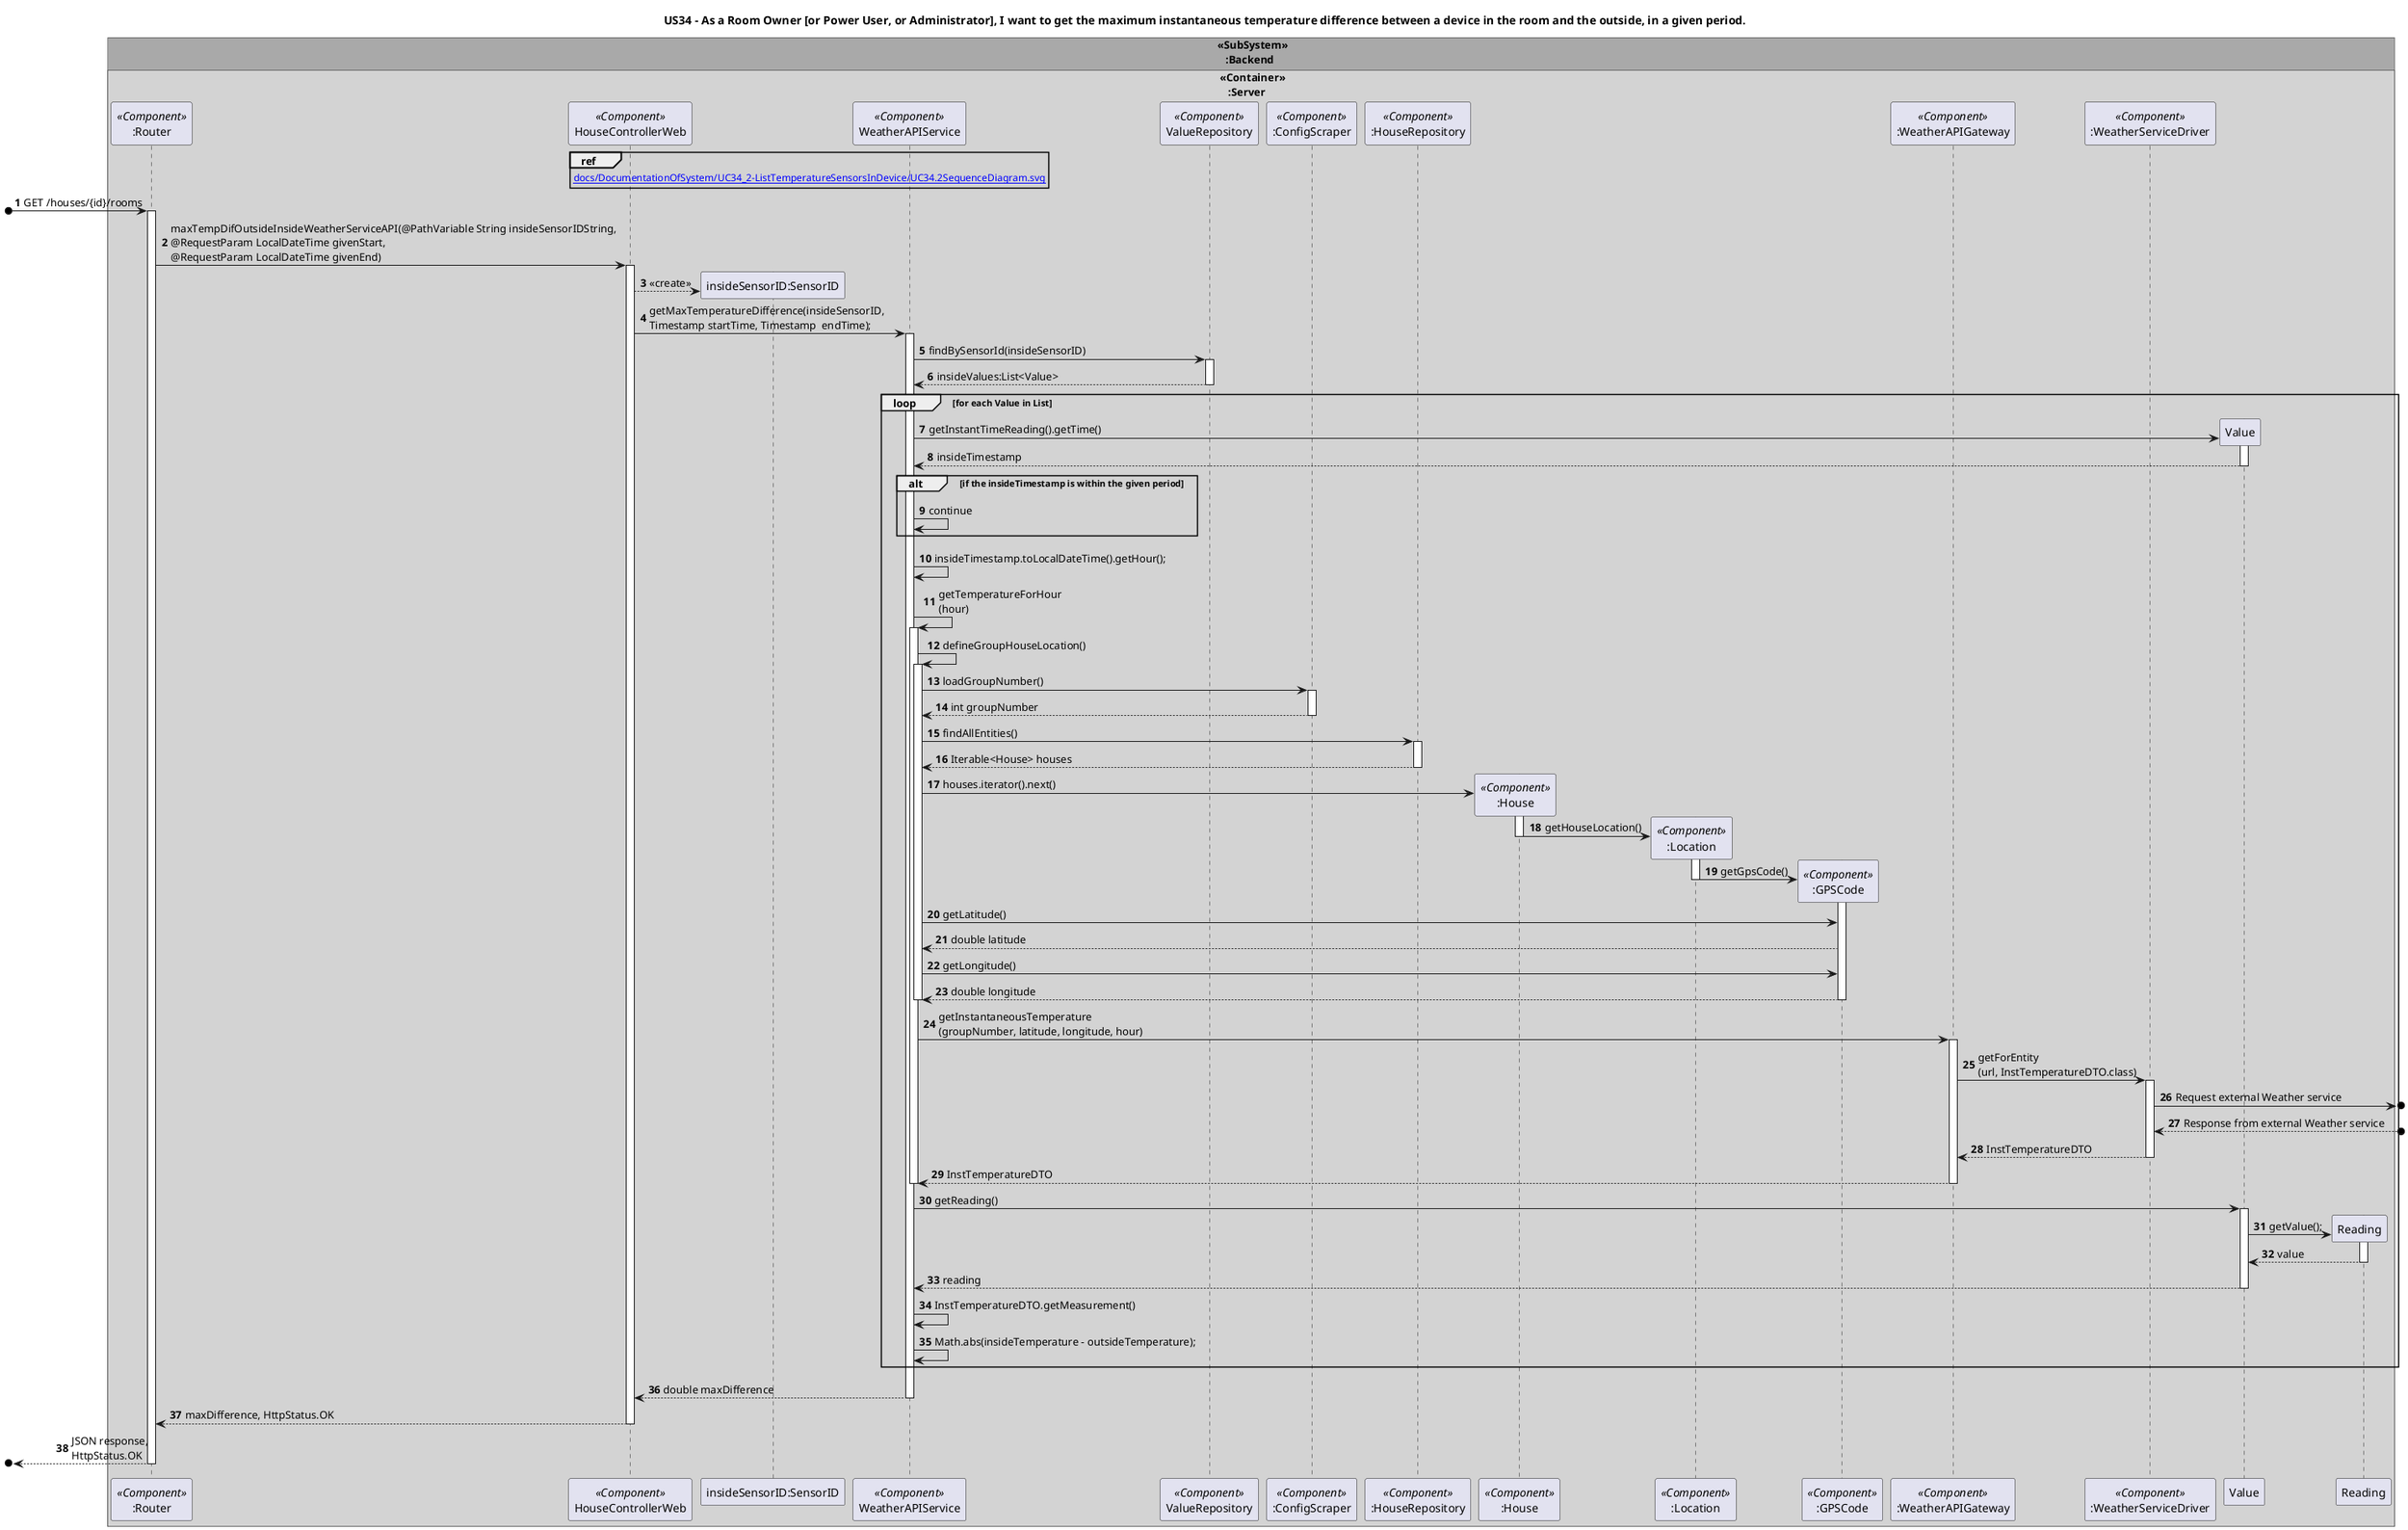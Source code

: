 @startuml
'https://plantuml.com/sequence-diagram
title US34 - As a Room Owner [or Power User, or Administrator], I want to get the maximum instantaneous temperature difference between a device in the room and the outside, in a given period.


!pragma teoz true
box " <<SubSystem>>\n    :Backend " #DarkGrey
box " <<Container>>\n    :Server" #LightGrey
autonumber
participant ":Router" as Router <<Component>>
participant "HouseControllerWeb" as controller <<Component>>
participant "insideSensorID:SensorID" as sensorID1
participant "WeatherAPIService" as service <<Component>>
participant "ValueRepository" as valueRepo <<Component>>
participant ":ConfigScraper" as scraper <<Component>>
participant ":HouseRepository" as repository <<Component>>
participant ":House" as house <<Component>>
participant ":Location" as location <<Component>>
participant ":GPSCode" as gps <<Component>>
participant ":WeatherAPIGateway" as gateway <<Component>>
participant ":WeatherServiceDriver" as driver <<Component>>
participant "Value" as value
participant "Reading" as reading
end box
end box

ref over controller
[[docs/DocumentationOfSystem/UC34_2-ListTemperatureSensorsInDevice/UC34.2SequenceDiagram.svg]]
end ref


[o-> Router: GET /houses/{id}/rooms
activate Router
Router -> controller: maxTempDifOutsideInsideWeatherServiceAPI(@PathVariable String insideSensorIDString,\n@RequestParam LocalDateTime givenStart,\n@RequestParam LocalDateTime givenEnd)
activate controller
controller --> sensorID1**: <<create>>
controller -> service: getMaxTemperatureDifference(insideSensorID,\nTimestamp startTime, Timestamp  endTime);
activate service
service -> valueRepo: findBySensorId(insideSensorID)
activate valueRepo
valueRepo --> service: insideValues:List<Value>

deactivate valueRepo

loop for each Value in List
    service -> value**: getInstantTimeReading().getTime()
    activate value
    value --> service: insideTimestamp
    deactivate value
    alt if the insideTimestamp is within the given period
    service -> service: continue
    end
    service -> service: insideTimestamp.toLocalDateTime().getHour();
    service -> service: getTemperatureForHour\n(hour)
    activate service
    service -> service: defineGroupHouseLocation()
    activate service
    service -> scraper: loadGroupNumber()
    activate scraper
    scraper --> service: int groupNumber
    deactivate scraper
    service -> repository: findAllEntities()
    activate repository
    repository --> service: Iterable<House> houses
    deactivate repository
    service -> house**: houses.iterator().next()
    activate house
    house -> location**: getHouseLocation()
    deactivate house
    activate location
    location -> gps**: getGpsCode()
    deactivate location
    activate gps
    service -> gps: getLatitude()
    gps --> service: double latitude
    service -> gps: getLongitude()
    gps --> service: double longitude
    deactivate gps
    deactivate service
    service -> gateway: getInstantaneousTemperature\n(groupNumber, latitude, longitude, hour)
    activate gateway
    gateway -> driver: getForEntity\n(url, InstTemperatureDTO.class)
    activate driver
    driver ->o]: Request external Weather service
    driver <--o]: Response from external Weather service
    driver --> gateway: InstTemperatureDTO
    deactivate driver
    gateway --> service: InstTemperatureDTO
    deactivate gateway
    deactivate service
    service -> value: getReading()
    activate value
    value -> reading**: getValue();
    activate reading
    reading --> value: value
    deactivate reading
    value --> service: reading
    deactivate value
    service -> service: InstTemperatureDTO.getMeasurement()
    service -> service: Math.abs(insideTemperature - outsideTemperature);
end

service --> controller: double maxDifference
deactivate service

controller --> Router: maxDifference, HttpStatus.OK
deactivate controller

[o<-- Router: JSON response, \nHttpStatus.OK
deactivate Router

@enduml